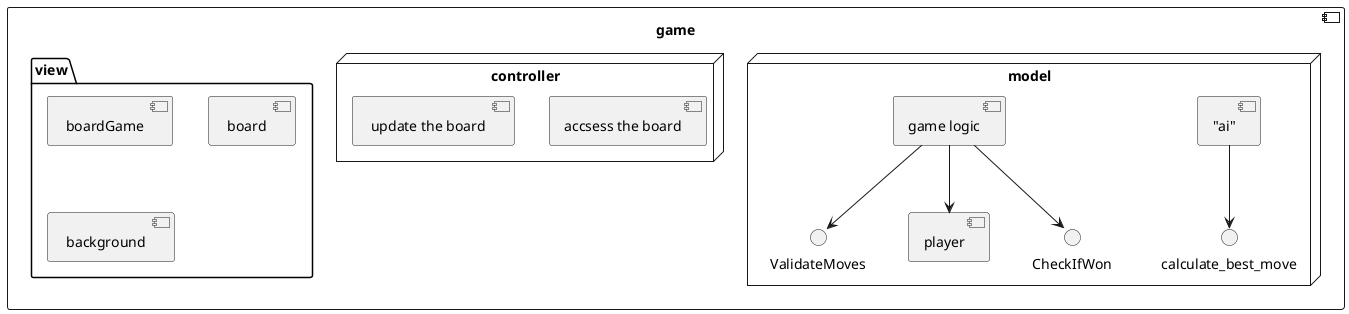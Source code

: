 @startuml top down Design
component game{

node "model" {
["ai"]--> calculate_best_move
[game logic]--> ValidateMoves
[game logic]--> [player]
[game logic]--> CheckIfWon
}

node "controller" {
[accsess the board]
 [ update the board ]
}
package "view" {
     [ boardGame ]
     [ board ]
     [ background ]
}
}
@enduml
